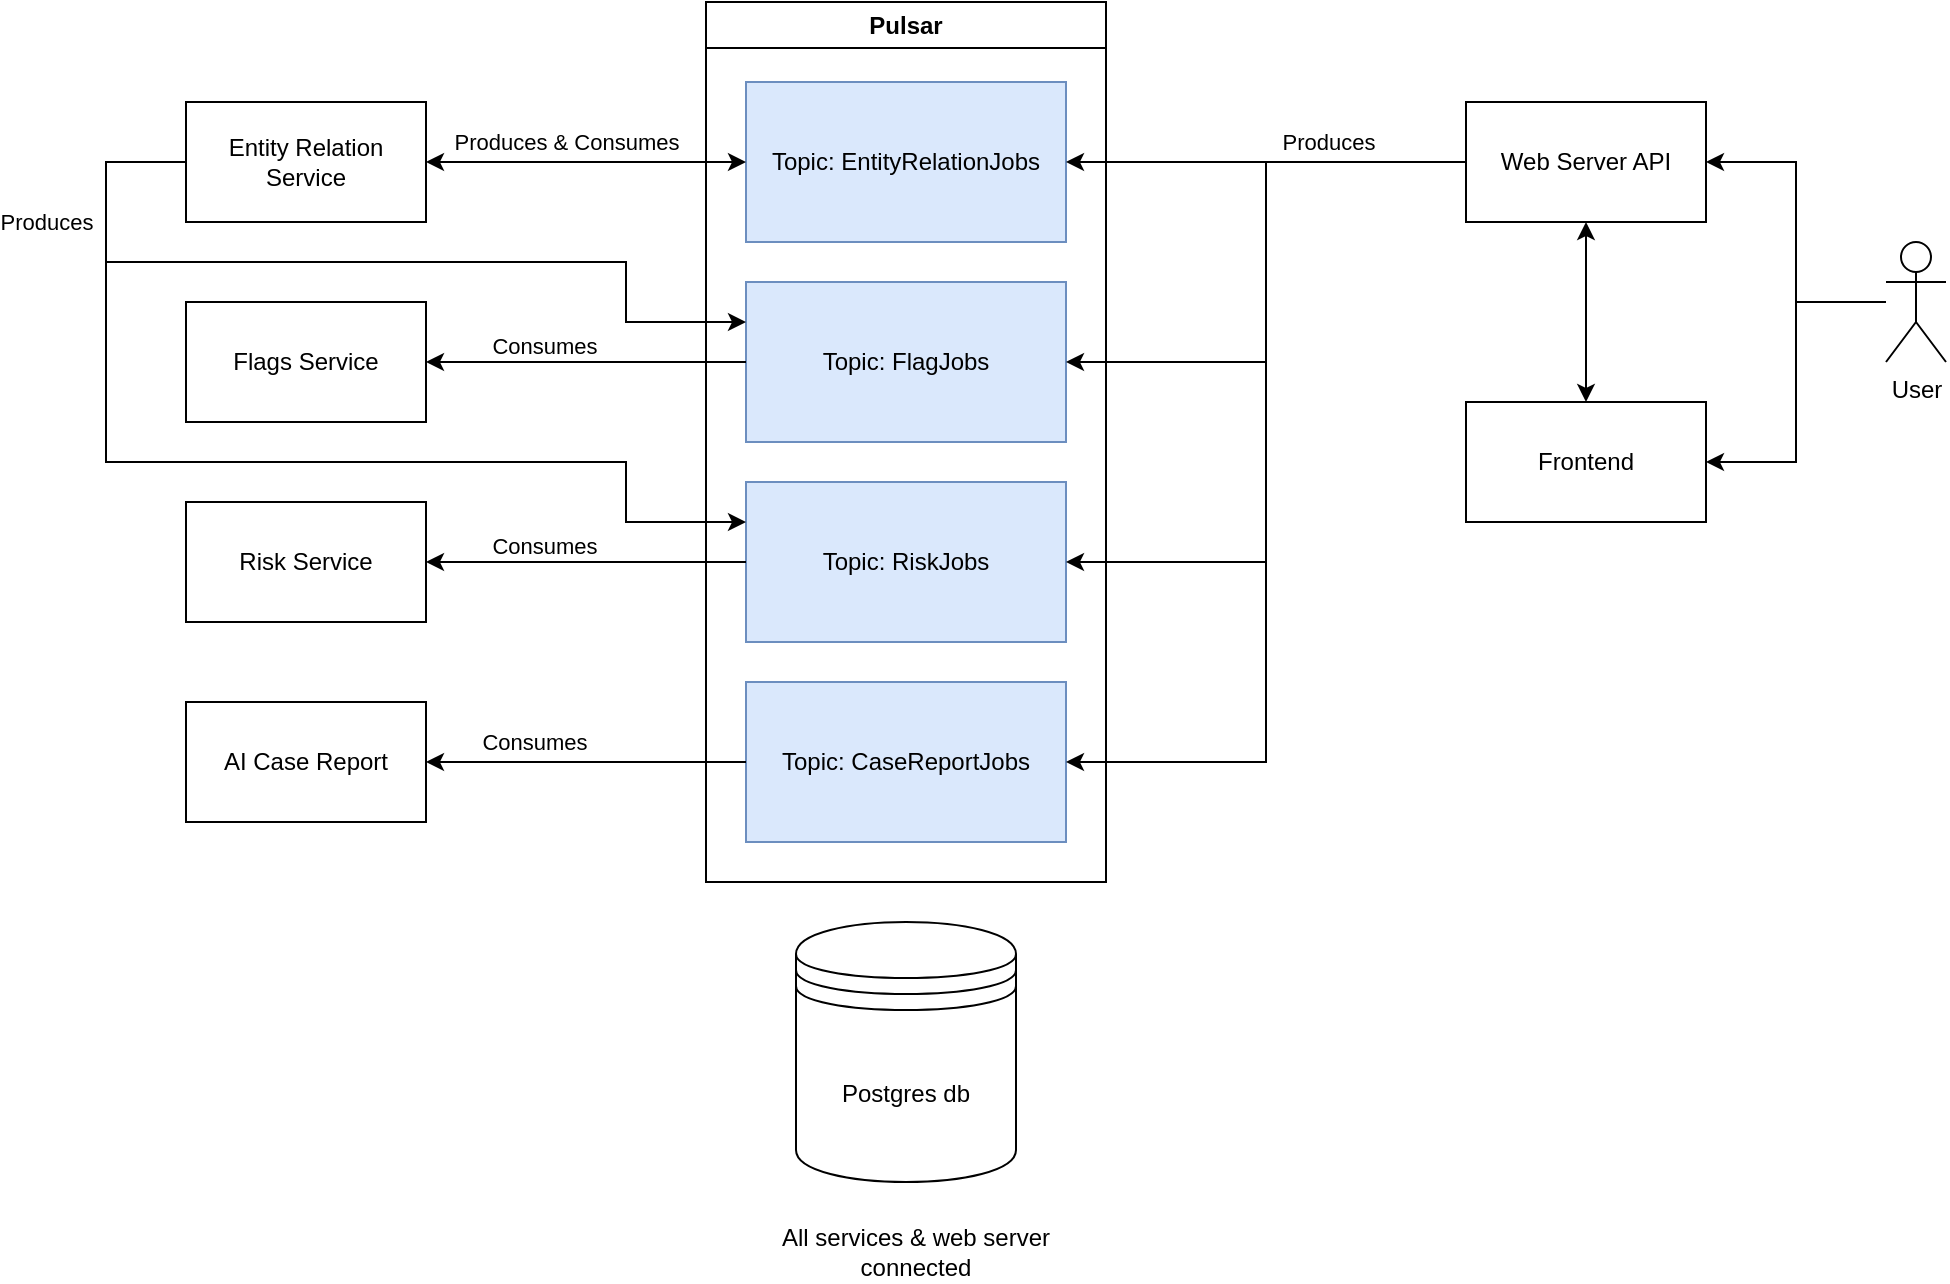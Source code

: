 <mxfile version="25.0.3">
  <diagram name="Page-1" id="Erleb5bvh1u6UTUmtLrK">
    <mxGraphModel dx="1949" dy="1881" grid="1" gridSize="10" guides="1" tooltips="1" connect="1" arrows="1" fold="1" page="1" pageScale="1" pageWidth="827" pageHeight="1169" math="0" shadow="0">
      <root>
        <mxCell id="0" />
        <mxCell id="1" parent="0" />
        <mxCell id="NUTd6qAYSp1v9BqQSkJL-1" value="Pulsar" style="swimlane;whiteSpace=wrap;html=1;" vertex="1" parent="1">
          <mxGeometry x="320" y="-1120" width="200" height="440" as="geometry" />
        </mxCell>
        <mxCell id="NUTd6qAYSp1v9BqQSkJL-2" value="Topic: EntityRelationJobs" style="rounded=0;whiteSpace=wrap;html=1;fillColor=#dae8fc;strokeColor=#6c8ebf;" vertex="1" parent="NUTd6qAYSp1v9BqQSkJL-1">
          <mxGeometry x="20" y="40" width="160" height="80" as="geometry" />
        </mxCell>
        <mxCell id="NUTd6qAYSp1v9BqQSkJL-12" value="Topic: FlagJobs" style="rounded=0;whiteSpace=wrap;html=1;fillColor=#dae8fc;strokeColor=#6c8ebf;" vertex="1" parent="NUTd6qAYSp1v9BqQSkJL-1">
          <mxGeometry x="20" y="140" width="160" height="80" as="geometry" />
        </mxCell>
        <mxCell id="NUTd6qAYSp1v9BqQSkJL-13" value="Topic: RiskJobs" style="rounded=0;whiteSpace=wrap;html=1;fillColor=#dae8fc;strokeColor=#6c8ebf;" vertex="1" parent="NUTd6qAYSp1v9BqQSkJL-1">
          <mxGeometry x="20" y="240" width="160" height="80" as="geometry" />
        </mxCell>
        <mxCell id="NUTd6qAYSp1v9BqQSkJL-31" value="Topic: CaseReportJobs" style="rounded=0;whiteSpace=wrap;html=1;fillColor=#dae8fc;strokeColor=#6c8ebf;" vertex="1" parent="NUTd6qAYSp1v9BqQSkJL-1">
          <mxGeometry x="20" y="340" width="160" height="80" as="geometry" />
        </mxCell>
        <mxCell id="NUTd6qAYSp1v9BqQSkJL-8" style="edgeStyle=orthogonalEdgeStyle;rounded=0;orthogonalLoop=1;jettySize=auto;html=1;startArrow=classic;startFill=1;" edge="1" parent="1" source="NUTd6qAYSp1v9BqQSkJL-3" target="NUTd6qAYSp1v9BqQSkJL-5">
          <mxGeometry relative="1" as="geometry" />
        </mxCell>
        <mxCell id="NUTd6qAYSp1v9BqQSkJL-3" value="Frontend" style="rounded=0;whiteSpace=wrap;html=1;" vertex="1" parent="1">
          <mxGeometry x="700" y="-920" width="120" height="60" as="geometry" />
        </mxCell>
        <mxCell id="NUTd6qAYSp1v9BqQSkJL-37" style="edgeStyle=orthogonalEdgeStyle;rounded=0;orthogonalLoop=1;jettySize=auto;html=1;entryX=1;entryY=0.5;entryDx=0;entryDy=0;" edge="1" parent="1" source="NUTd6qAYSp1v9BqQSkJL-4" target="NUTd6qAYSp1v9BqQSkJL-5">
          <mxGeometry relative="1" as="geometry" />
        </mxCell>
        <mxCell id="NUTd6qAYSp1v9BqQSkJL-38" style="edgeStyle=orthogonalEdgeStyle;rounded=0;orthogonalLoop=1;jettySize=auto;html=1;entryX=1;entryY=0.5;entryDx=0;entryDy=0;" edge="1" parent="1" source="NUTd6qAYSp1v9BqQSkJL-4" target="NUTd6qAYSp1v9BqQSkJL-3">
          <mxGeometry relative="1" as="geometry" />
        </mxCell>
        <mxCell id="NUTd6qAYSp1v9BqQSkJL-4" value="User" style="shape=umlActor;verticalLabelPosition=bottom;verticalAlign=top;html=1;outlineConnect=0;" vertex="1" parent="1">
          <mxGeometry x="910" y="-1000" width="30" height="60" as="geometry" />
        </mxCell>
        <mxCell id="NUTd6qAYSp1v9BqQSkJL-14" style="edgeStyle=orthogonalEdgeStyle;rounded=0;orthogonalLoop=1;jettySize=auto;html=1;" edge="1" parent="1" source="NUTd6qAYSp1v9BqQSkJL-5" target="NUTd6qAYSp1v9BqQSkJL-2">
          <mxGeometry relative="1" as="geometry" />
        </mxCell>
        <mxCell id="NUTd6qAYSp1v9BqQSkJL-15" style="edgeStyle=orthogonalEdgeStyle;rounded=0;orthogonalLoop=1;jettySize=auto;html=1;entryX=1;entryY=0.5;entryDx=0;entryDy=0;" edge="1" parent="1" source="NUTd6qAYSp1v9BqQSkJL-5" target="NUTd6qAYSp1v9BqQSkJL-12">
          <mxGeometry relative="1" as="geometry" />
        </mxCell>
        <mxCell id="NUTd6qAYSp1v9BqQSkJL-23" value="Produces" style="edgeLabel;html=1;align=center;verticalAlign=middle;resizable=0;points=[];" vertex="1" connectable="0" parent="NUTd6qAYSp1v9BqQSkJL-15">
          <mxGeometry x="-0.54" y="-3" relative="1" as="geometry">
            <mxPoint y="-7" as="offset" />
          </mxGeometry>
        </mxCell>
        <mxCell id="NUTd6qAYSp1v9BqQSkJL-16" style="edgeStyle=orthogonalEdgeStyle;rounded=0;orthogonalLoop=1;jettySize=auto;html=1;entryX=1;entryY=0.5;entryDx=0;entryDy=0;" edge="1" parent="1" source="NUTd6qAYSp1v9BqQSkJL-5" target="NUTd6qAYSp1v9BqQSkJL-13">
          <mxGeometry relative="1" as="geometry" />
        </mxCell>
        <mxCell id="NUTd6qAYSp1v9BqQSkJL-34" style="edgeStyle=orthogonalEdgeStyle;rounded=0;orthogonalLoop=1;jettySize=auto;html=1;entryX=1;entryY=0.5;entryDx=0;entryDy=0;" edge="1" parent="1" source="NUTd6qAYSp1v9BqQSkJL-5" target="NUTd6qAYSp1v9BqQSkJL-31">
          <mxGeometry relative="1" as="geometry" />
        </mxCell>
        <mxCell id="NUTd6qAYSp1v9BqQSkJL-5" value="Web Server API" style="rounded=0;whiteSpace=wrap;html=1;" vertex="1" parent="1">
          <mxGeometry x="700" y="-1070" width="120" height="60" as="geometry" />
        </mxCell>
        <mxCell id="NUTd6qAYSp1v9BqQSkJL-29" style="edgeStyle=orthogonalEdgeStyle;rounded=0;orthogonalLoop=1;jettySize=auto;html=1;entryX=0;entryY=0.25;entryDx=0;entryDy=0;" edge="1" parent="1" source="NUTd6qAYSp1v9BqQSkJL-9" target="NUTd6qAYSp1v9BqQSkJL-13">
          <mxGeometry relative="1" as="geometry">
            <Array as="points">
              <mxPoint x="20" y="-1040" />
              <mxPoint x="20" y="-890" />
              <mxPoint x="280" y="-890" />
              <mxPoint x="280" y="-860" />
            </Array>
          </mxGeometry>
        </mxCell>
        <mxCell id="NUTd6qAYSp1v9BqQSkJL-30" value="Produces" style="edgeLabel;html=1;align=center;verticalAlign=middle;resizable=0;points=[];" vertex="1" connectable="0" parent="NUTd6qAYSp1v9BqQSkJL-29">
          <mxGeometry x="0.13" relative="1" as="geometry">
            <mxPoint x="-145" y="-120" as="offset" />
          </mxGeometry>
        </mxCell>
        <mxCell id="NUTd6qAYSp1v9BqQSkJL-39" style="edgeStyle=orthogonalEdgeStyle;rounded=0;orthogonalLoop=1;jettySize=auto;html=1;entryX=0;entryY=0.25;entryDx=0;entryDy=0;" edge="1" parent="1" source="NUTd6qAYSp1v9BqQSkJL-9" target="NUTd6qAYSp1v9BqQSkJL-12">
          <mxGeometry relative="1" as="geometry">
            <Array as="points">
              <mxPoint x="20" y="-1040" />
              <mxPoint x="20" y="-990" />
              <mxPoint x="280" y="-990" />
              <mxPoint x="280" y="-960" />
            </Array>
          </mxGeometry>
        </mxCell>
        <mxCell id="NUTd6qAYSp1v9BqQSkJL-9" value="Entity Relation Service" style="rounded=0;whiteSpace=wrap;html=1;" vertex="1" parent="1">
          <mxGeometry x="60" y="-1070" width="120" height="60" as="geometry" />
        </mxCell>
        <mxCell id="NUTd6qAYSp1v9BqQSkJL-10" value="Risk Service" style="rounded=0;whiteSpace=wrap;html=1;" vertex="1" parent="1">
          <mxGeometry x="60" y="-870" width="120" height="60" as="geometry" />
        </mxCell>
        <mxCell id="NUTd6qAYSp1v9BqQSkJL-11" value="Flags Service" style="rounded=0;whiteSpace=wrap;html=1;" vertex="1" parent="1">
          <mxGeometry x="60" y="-970" width="120" height="60" as="geometry" />
        </mxCell>
        <mxCell id="NUTd6qAYSp1v9BqQSkJL-17" style="edgeStyle=orthogonalEdgeStyle;rounded=0;orthogonalLoop=1;jettySize=auto;html=1;entryX=1;entryY=0.5;entryDx=0;entryDy=0;strokeColor=default;startArrow=classic;startFill=1;" edge="1" parent="1" source="NUTd6qAYSp1v9BqQSkJL-2" target="NUTd6qAYSp1v9BqQSkJL-9">
          <mxGeometry relative="1" as="geometry" />
        </mxCell>
        <mxCell id="NUTd6qAYSp1v9BqQSkJL-20" value="Produces &amp;amp; Consumes" style="edgeLabel;html=1;align=center;verticalAlign=middle;resizable=0;points=[];" vertex="1" connectable="0" parent="NUTd6qAYSp1v9BqQSkJL-17">
          <mxGeometry x="0.188" y="1" relative="1" as="geometry">
            <mxPoint x="5" y="-11" as="offset" />
          </mxGeometry>
        </mxCell>
        <mxCell id="NUTd6qAYSp1v9BqQSkJL-18" style="edgeStyle=orthogonalEdgeStyle;rounded=0;orthogonalLoop=1;jettySize=auto;html=1;entryX=1;entryY=0.5;entryDx=0;entryDy=0;" edge="1" parent="1" source="NUTd6qAYSp1v9BqQSkJL-12" target="NUTd6qAYSp1v9BqQSkJL-11">
          <mxGeometry relative="1" as="geometry">
            <mxPoint x="230" y="-940" as="targetPoint" />
          </mxGeometry>
        </mxCell>
        <mxCell id="NUTd6qAYSp1v9BqQSkJL-19" style="edgeStyle=orthogonalEdgeStyle;rounded=0;orthogonalLoop=1;jettySize=auto;html=1;" edge="1" parent="1" source="NUTd6qAYSp1v9BqQSkJL-13" target="NUTd6qAYSp1v9BqQSkJL-10">
          <mxGeometry relative="1" as="geometry" />
        </mxCell>
        <mxCell id="NUTd6qAYSp1v9BqQSkJL-24" value="Consumes" style="edgeLabel;html=1;align=center;verticalAlign=middle;resizable=0;points=[];" vertex="1" connectable="0" parent="1">
          <mxGeometry x="250" y="-1030" as="geometry">
            <mxPoint x="-11" y="82" as="offset" />
          </mxGeometry>
        </mxCell>
        <mxCell id="NUTd6qAYSp1v9BqQSkJL-25" value="Consumes" style="edgeLabel;html=1;align=center;verticalAlign=middle;resizable=0;points=[];" vertex="1" connectable="0" parent="1">
          <mxGeometry x="250" y="-930" as="geometry">
            <mxPoint x="-11" y="82" as="offset" />
          </mxGeometry>
        </mxCell>
        <mxCell id="NUTd6qAYSp1v9BqQSkJL-26" value="AI Case Report" style="rounded=0;whiteSpace=wrap;html=1;" vertex="1" parent="1">
          <mxGeometry x="60" y="-770" width="120" height="60" as="geometry" />
        </mxCell>
        <mxCell id="NUTd6qAYSp1v9BqQSkJL-32" style="edgeStyle=orthogonalEdgeStyle;rounded=0;orthogonalLoop=1;jettySize=auto;html=1;" edge="1" parent="1" source="NUTd6qAYSp1v9BqQSkJL-31" target="NUTd6qAYSp1v9BqQSkJL-26">
          <mxGeometry relative="1" as="geometry" />
        </mxCell>
        <mxCell id="NUTd6qAYSp1v9BqQSkJL-33" value="Consumes" style="edgeLabel;html=1;align=center;verticalAlign=middle;resizable=0;points=[];" vertex="1" connectable="0" parent="NUTd6qAYSp1v9BqQSkJL-32">
          <mxGeometry x="0.328" relative="1" as="geometry">
            <mxPoint y="-10" as="offset" />
          </mxGeometry>
        </mxCell>
        <mxCell id="NUTd6qAYSp1v9BqQSkJL-35" value="Postgres db" style="shape=datastore;whiteSpace=wrap;html=1;" vertex="1" parent="1">
          <mxGeometry x="365" y="-660" width="110" height="130" as="geometry" />
        </mxCell>
        <mxCell id="NUTd6qAYSp1v9BqQSkJL-36" value="All services &amp;amp; web server connected" style="text;html=1;align=center;verticalAlign=middle;whiteSpace=wrap;rounded=0;" vertex="1" parent="1">
          <mxGeometry x="330" y="-510" width="190" height="30" as="geometry" />
        </mxCell>
      </root>
    </mxGraphModel>
  </diagram>
</mxfile>
